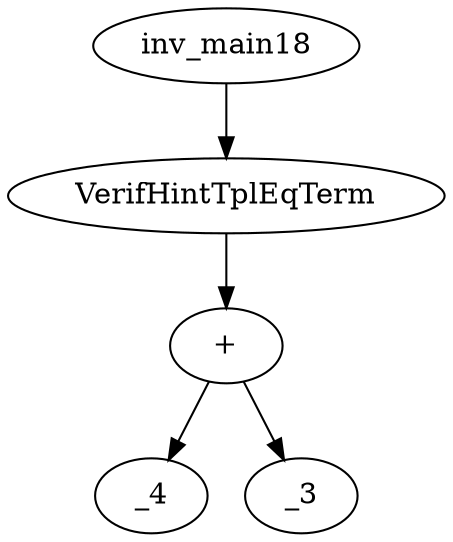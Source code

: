 digraph dag {
0 [label="inv_main18"];
1 [label="VerifHintTplEqTerm"];
2 [label="+"];
3 [label="_4"];
4 [label="_3"];
0->1
1->2
2->4
2 -> 3
}
